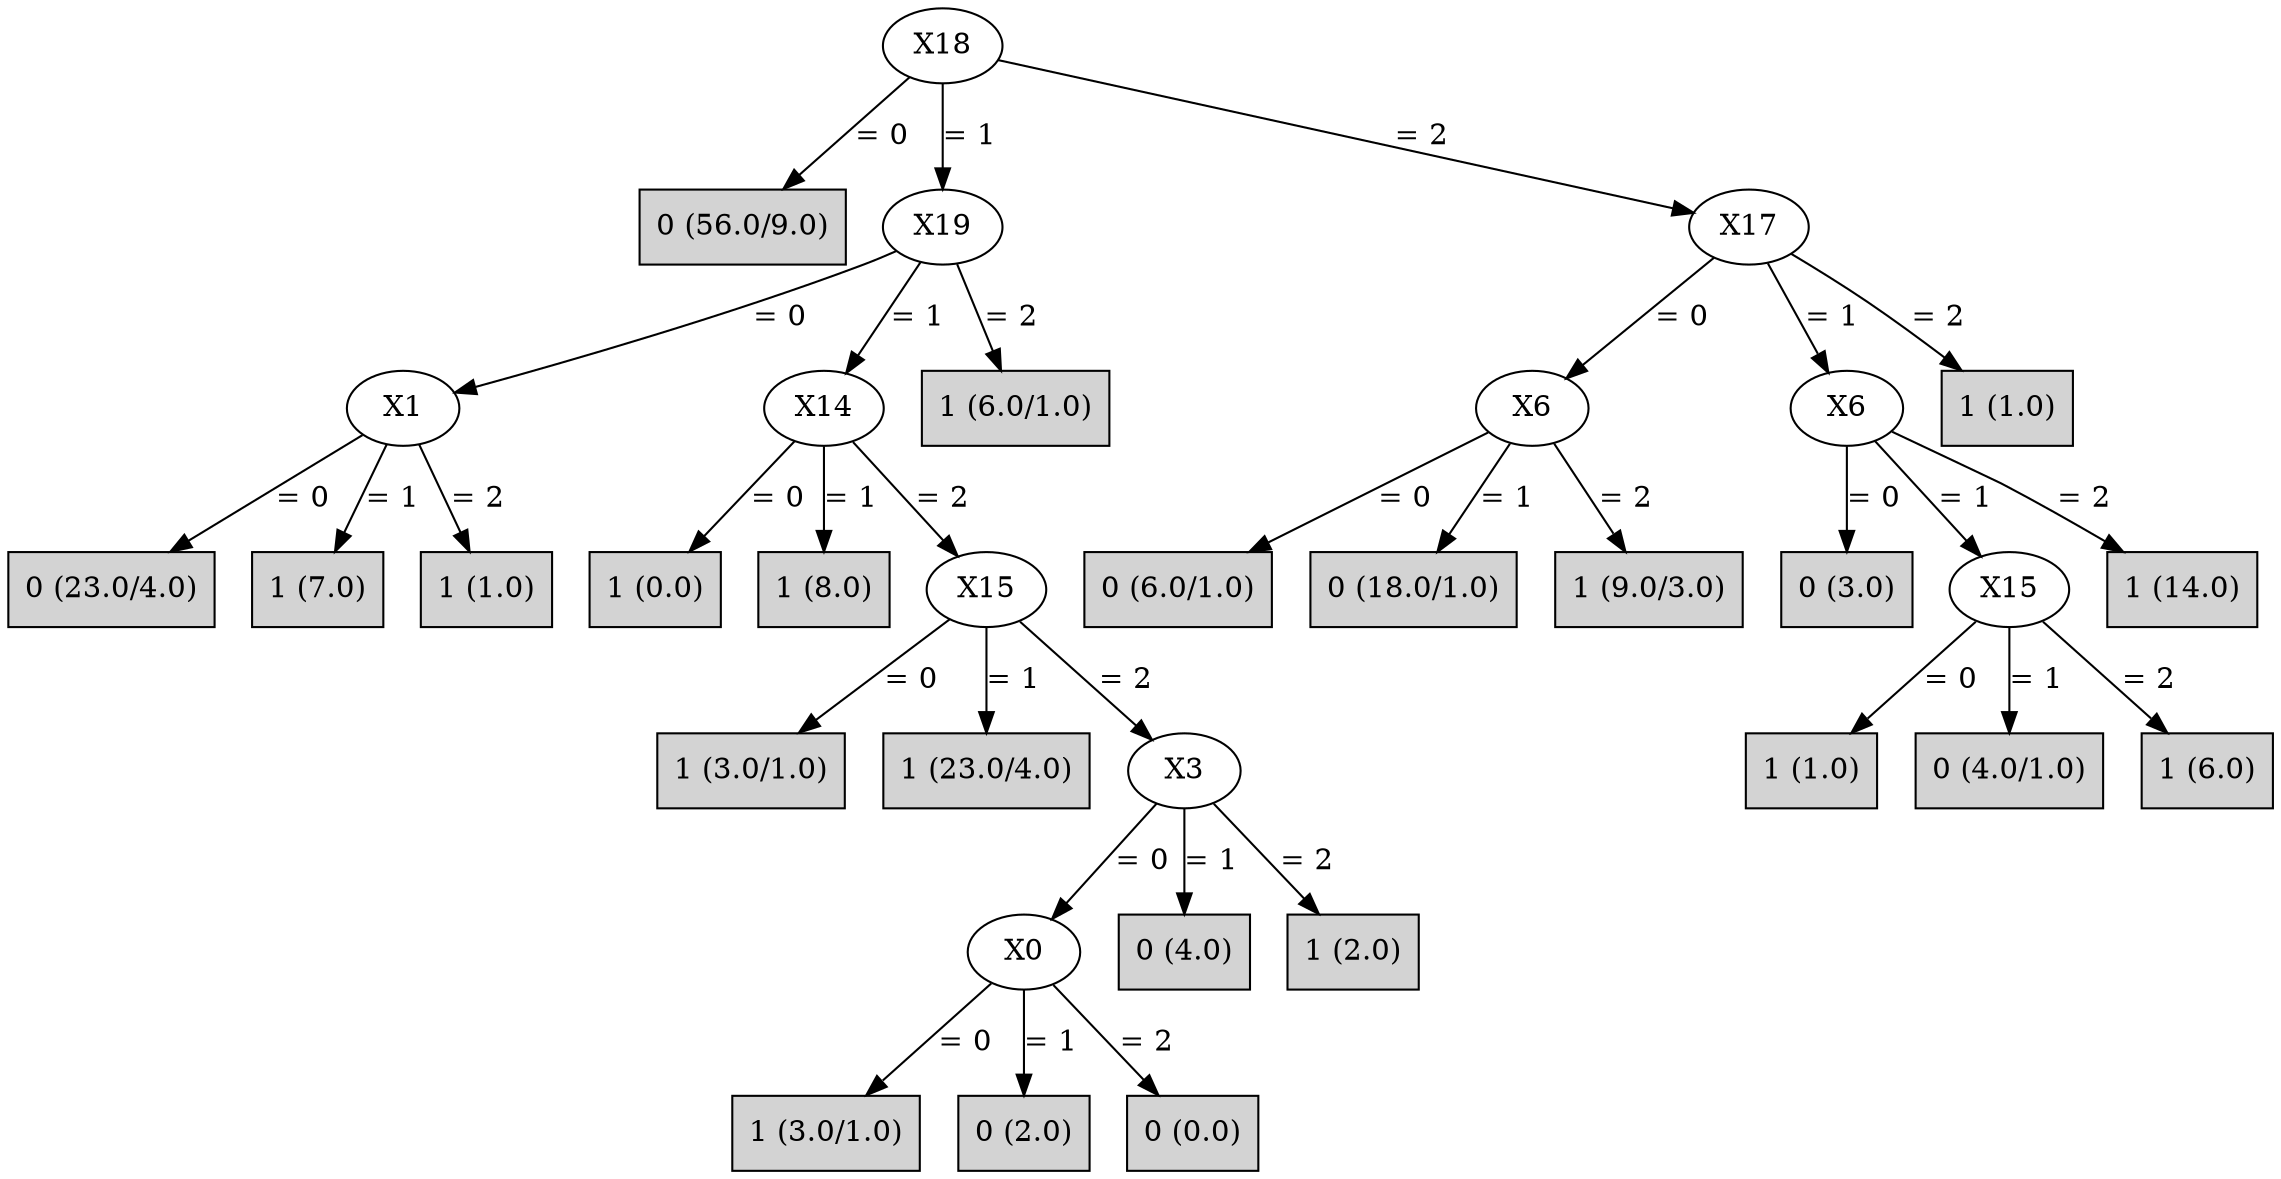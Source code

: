 digraph J48Tree {
N0 [label="X18" ]
N0->N1 [label="= 0"]
N1 [label="0 (56.0/9.0)" shape=box style=filled ]
N0->N2 [label="= 1"]
N2 [label="X19" ]
N2->N3 [label="= 0"]
N3 [label="X1" ]
N3->N4 [label="= 0"]
N4 [label="0 (23.0/4.0)" shape=box style=filled ]
N3->N5 [label="= 1"]
N5 [label="1 (7.0)" shape=box style=filled ]
N3->N6 [label="= 2"]
N6 [label="1 (1.0)" shape=box style=filled ]
N2->N7 [label="= 1"]
N7 [label="X14" ]
N7->N8 [label="= 0"]
N8 [label="1 (0.0)" shape=box style=filled ]
N7->N9 [label="= 1"]
N9 [label="1 (8.0)" shape=box style=filled ]
N7->N10 [label="= 2"]
N10 [label="X15" ]
N10->N11 [label="= 0"]
N11 [label="1 (3.0/1.0)" shape=box style=filled ]
N10->N12 [label="= 1"]
N12 [label="1 (23.0/4.0)" shape=box style=filled ]
N10->N13 [label="= 2"]
N13 [label="X3" ]
N13->N14 [label="= 0"]
N14 [label="X0" ]
N14->N15 [label="= 0"]
N15 [label="1 (3.0/1.0)" shape=box style=filled ]
N14->N16 [label="= 1"]
N16 [label="0 (2.0)" shape=box style=filled ]
N14->N17 [label="= 2"]
N17 [label="0 (0.0)" shape=box style=filled ]
N13->N18 [label="= 1"]
N18 [label="0 (4.0)" shape=box style=filled ]
N13->N19 [label="= 2"]
N19 [label="1 (2.0)" shape=box style=filled ]
N2->N20 [label="= 2"]
N20 [label="1 (6.0/1.0)" shape=box style=filled ]
N0->N21 [label="= 2"]
N21 [label="X17" ]
N21->N22 [label="= 0"]
N22 [label="X6" ]
N22->N23 [label="= 0"]
N23 [label="0 (6.0/1.0)" shape=box style=filled ]
N22->N24 [label="= 1"]
N24 [label="0 (18.0/1.0)" shape=box style=filled ]
N22->N25 [label="= 2"]
N25 [label="1 (9.0/3.0)" shape=box style=filled ]
N21->N26 [label="= 1"]
N26 [label="X6" ]
N26->N27 [label="= 0"]
N27 [label="0 (3.0)" shape=box style=filled ]
N26->N28 [label="= 1"]
N28 [label="X15" ]
N28->N29 [label="= 0"]
N29 [label="1 (1.0)" shape=box style=filled ]
N28->N30 [label="= 1"]
N30 [label="0 (4.0/1.0)" shape=box style=filled ]
N28->N31 [label="= 2"]
N31 [label="1 (6.0)" shape=box style=filled ]
N26->N32 [label="= 2"]
N32 [label="1 (14.0)" shape=box style=filled ]
N21->N33 [label="= 2"]
N33 [label="1 (1.0)" shape=box style=filled ]
}

